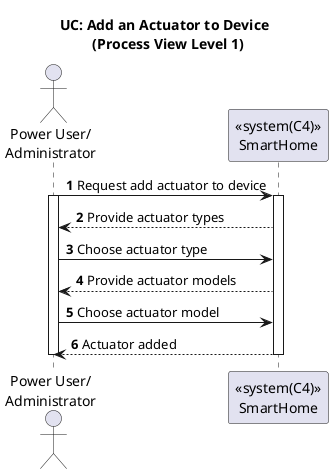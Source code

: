  @startuml

title UC: Add an Actuator to Device \n (Process View Level 1)
autonumber

actor "Power User/\nAdministrator" as A
participant "<<system(C4)>>\nSmartHome" as AH


A -> AH : Request add actuator to device
activate A
activate AH
AH --> A : Provide actuator types
A -> AH : Choose actuator type
AH --> A : Provide actuator models
A -> AH : Choose actuator model
AH --> A : Actuator added
deactivate AH
deactivate A

@enduml

/´ syntax mais específica'/